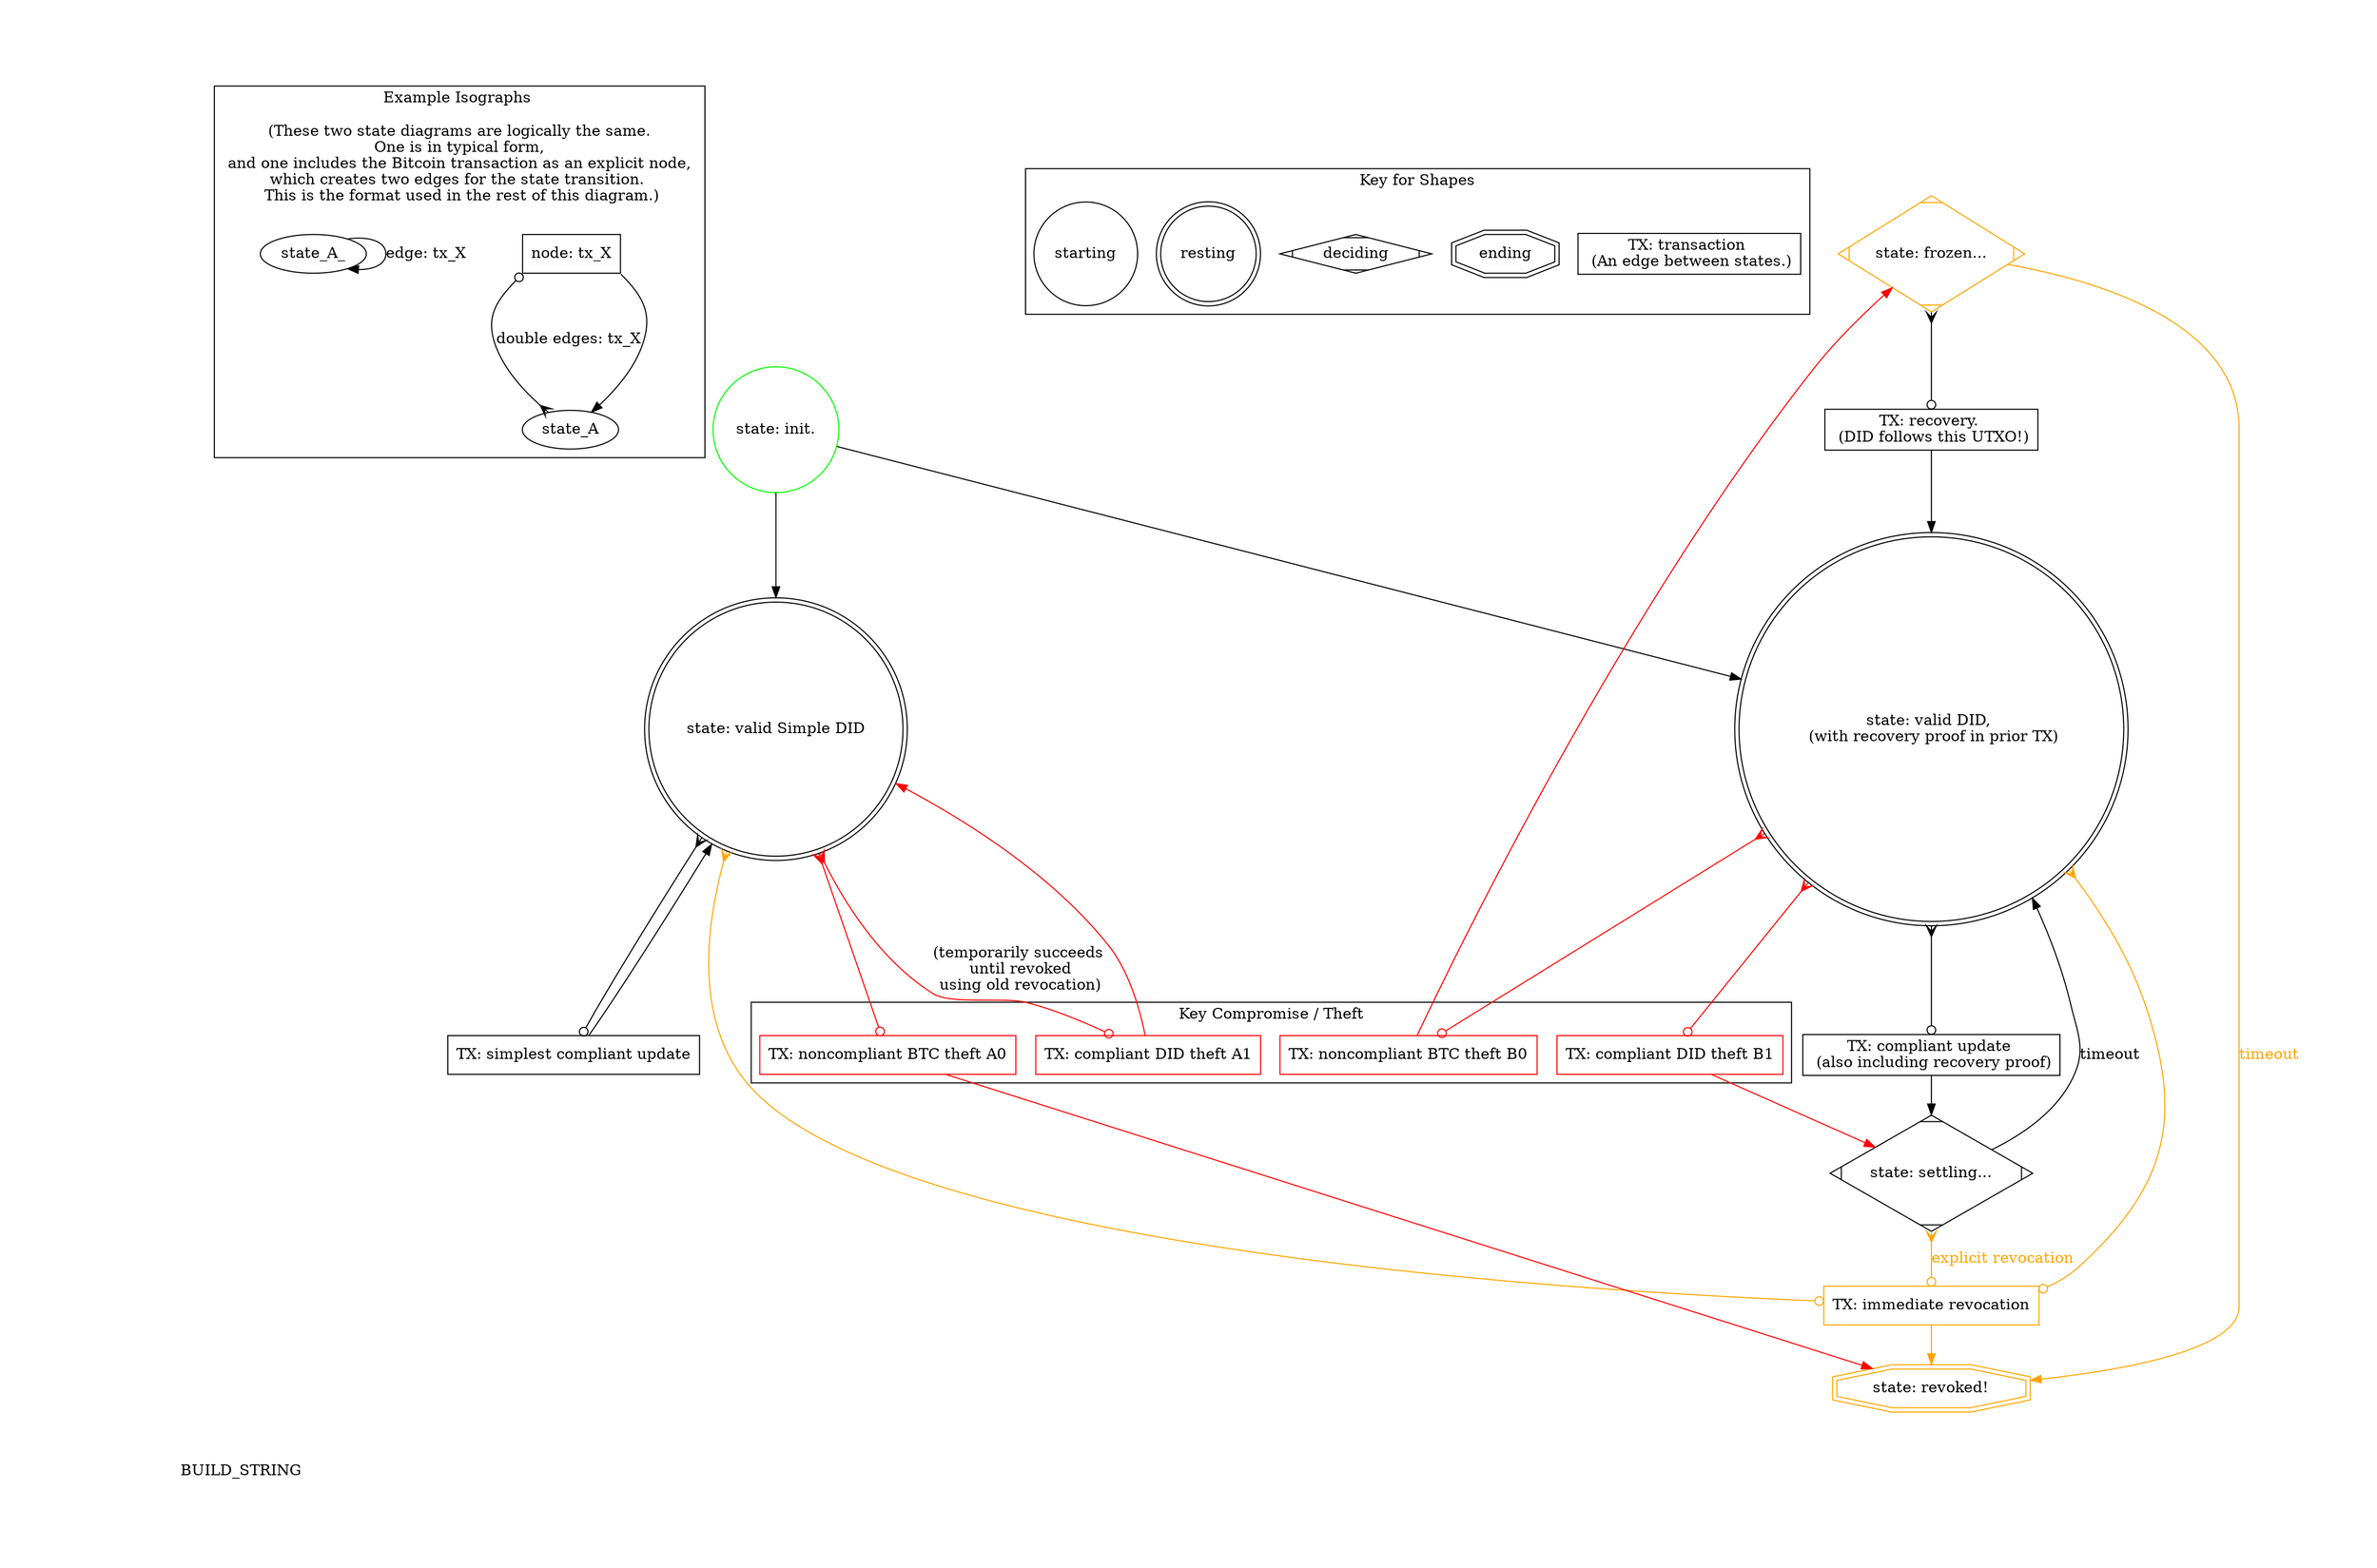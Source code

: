 /// graphviz exploration of DID:BTCR state diagram  [fr0b 20170718 08:19 ST] 

//  dot -Tpng btcr-state-diagram-all.dot > btcr-state-diagram-all.png && open btcr-state-diagram-all.png
//  env PNG_VIEWER=open make -f Makefile.graphviz btcr-state-diagram-all.png

digraph self_sovereign_btcr_state_diagram {
  pad="1,1" //i.e. margin

#if defined(DIAGRAM_RECOVERY) || defined(DIAGRAM_ALL) || defined(DIAGRAM_SIMPLE)
  //ranks...
  node [style=invisible]
  rank_1->2->3->4->5->6->7->8 [arrowhead=none, style=invisible]
  node [style=""]
  {rank=same 8 version}
#endif

#if defined(DIAGRAM_KEY) || defined(DIAGRAM_ALL)
  subgraph cluster_isographs_A {
    label="Example Isographs \n\n (These two state diagrams are logically the same. \n One is in typical form, \n and one includes the Bitcoin transaction as an explicit node, \n which creates two edges for the state transition.  \n This is the format used in the rest of this diagram.)\n\n"

    tx_X [label="node: tx_X", shape=box]

    state_A_ -> state_A_ [label="edge: tx_X"]
    state_A -> tx_X:sw [
      label="double edges: tx_X", 
      arrowhead=odot, 
      arrowtail=crow, 
      dir=both
    ]
    tx_X:se -> state_A
  }

  subgraph cluster_state_shapes {
    label="Key for Shapes"

    transaction [
      label="TX: transaction \n (An edge between states.)"
      shape=box
    ]
    ending   [shape=doubleoctagon]
    deciding [shape=Mdiamond]
    resting  [shape=doublecircle]
    starting [shape=circle]
  }
#endif

#if defined(DIAGRAM_RECOVERY) || defined(DIAGRAM_ALL) || defined(DIAGRAM_SIMPLE)
  init [
    label = "DID init \n (also using revocation proof)"
    shape = circle
    label = "state: init."
    layer = "all:simple:recovery"
    color=green
  ]

  valid_simple [
    label = "state: valid Simple DID"
    shape=doublecircle
    layer = "all:simple:recovery"
  ]

  valid_with_recovery_proof [
    label = "state: valid DID, \n (with recovery proof in prior TX)"
    shape=doublecircle
    layer = "all:recovery"
  ]

  settling [
    xxlabel = "DDO control proof update, with default 24 hour settlement"
    shape=Mdiamond
    height=1.5
    width=2
    label = "state: settling..."
    layer = "all:recovery"
  ]

  frozen [
    shape=Mdiamond
    height=1.5
    width=2
    color=orange
    label = "state: frozen..."
    layer = "all:recovery"
  ]

  revoked [
    shape = doubleoctagon
    color=orange
    label = "state: revoked!"
    layer = "all:simple:recovery"
  ]

  subgraph cluster_theft {
    label="Key Compromise / Theft"

    tx_theft_A0 [
      label = "TX: noncompliant BTC theft A0"
      shape=box
      color=red
      layer = "all:simple:recovery"
    ]

    tx_theft_B0 [
      label = "TX: noncompliant BTC theft B0"
      shape=box
      color=red
      layer = "all:recovery"
    ]

    tx_theft_A1 [
      label = "TX: compliant DID theft A1"
      shape=box
      color=red
      layer = "all:simple:recovery"
    ]

    tx_theft_B1 [
      label = "TX: compliant DID theft B1"
      shape=box
      color=red
      layer = "all:recovery"
    ]
  }
 
  tx_revocation [
    label = "TX: immediate revocation"
    shape=box
    color=orange
    layer = "all:simple:recovery"
  ]

  tx_recovery [
    label = "TX: recovery. \n (DID follows this UTXO!)"
    shape=box
    layer = "all:recovery"
  ]

  tx_simple_update [
    label = "TX: simplest compliant update"
    shape=box
    layer = "all:simple:recovery"
  ]

  tx_update_with_recovery_proof [
    label = "TX: compliant update \n (also including recovery proof)"
    shape=box
    layer = "all:recovery"
  ]

  init -> valid_simple [layer = "all:simple:recovery"]
  init -> valid_with_recovery_proof [
    layer = "all:recovery", 
    weight=0
  ]

  valid_with_recovery_proof -> tx_update_with_recovery_proof [
    layer = "all:simple:recovery", 
    arrowhead=odot, 
    arrowtail=crow,     
    dir=both
  ]
  tx_update_with_recovery_proof -> settling [layer = "all:simple:recovery"]

  settling -> valid_with_recovery_proof [
    label="timeout", 
    layer = "all:simple:recovery"
  ]
  settling -> tx_revocation [
    label="explicit revocation", 
    color=orange, 
    fontcolor=orange, 
    layer = "all:simple:recovery",      
    arrowhead=odot, 
    arrowtail=crow, 
    dir=both
  ]

  valid_simple -> tx_simple_update [
    layer = "all:simple:recovery", 
    arrowhead=odot,                
    arrowtail=crow, 
    dir=both
  ]
  tx_simple_update -> valid_simple [layer = "all:simple:recovery"]

  valid_simple -> tx_theft_A0 [
    color=red, 
    layer = "all:simple:recovery", 
    arrowhead=odot, 
    arrowtail=crow, 
    dir=both
  ]
  tx_theft_A0 -> revoked [
    color=red, 
    layer = "all:simple:recovery"
  ]

  valid_with_recovery_proof -> tx_theft_B0 [
    color=red, 
    layer = "all:simple:recovery", 
    arrowhead=odot, 
    arrowtail=crow, 
    dir=both 
  ]
  tx_theft_B0 -> frozen [
    color=red, 
    layer = "all:simple:recovery"
  ]

  valid_simple -> tx_theft_A1 [
    label="(temporarily succeeds \n until revoked \n using old revocation) ",  
    color=red, 
    layer = "all:simple:recovery", 
    arrowhead=odot, 
    arrowtail=crow, 
    dir=both
  ]
  tx_theft_A1 -> valid_simple [
    fontcolor=red, 
    color=red, 
    layer = "all:simple:recovery"
  ]

  valid_with_recovery_proof -> tx_theft_B1 [
    color=red, 
    layer = "all:recovery", 
    arrowhead=odot, 
    arrowtail=crow, 
    dir=both
  ]
  tx_theft_B1 -> settling [
    layer = "all:recovery", 
    color=red
  ]

  frozen -> tx_recovery [
    layer = "all:simple:recovery",
    arrowhead=odot, 
    arrowtail=crow, 
    dir=both
  ]
  tx_recovery -> valid_with_recovery_proof [
    fontcolor=darkgreen, 
    layer = "all:simple:recovery"
  ]
  frozen -> revoked [
    label="timeout", 
    color=orange, 
    fontcolor=orange,   
    layer = "all:simple:recovery"
  ]

  valid_with_recovery_proof -> tx_revocation [
    color=orange, 
    layer = "all:simple:recovery", 
    arrowhead=odot, 
    arrowtail=crow, 
    dir=both
  ]
  valid_simple -> tx_revocation [
    color=orange, 
    layer = "all:simple:recovery", 
    arrowhead=odot, 
    arrowtail=crow, 
    dir=both
  ]

  tx_revocation -> revoked [
    color=orange, 
    layer = "all:simple:recovery"
  ]
#endif

#if defined(DIAGRAM_RECOVERY) || defined(DIAGRAM_ALL) || defined(DIAGRAM_SIMPLE)
  version [
    shape=none, 
    label=BUILD_STRING
  ]
#endif

}
